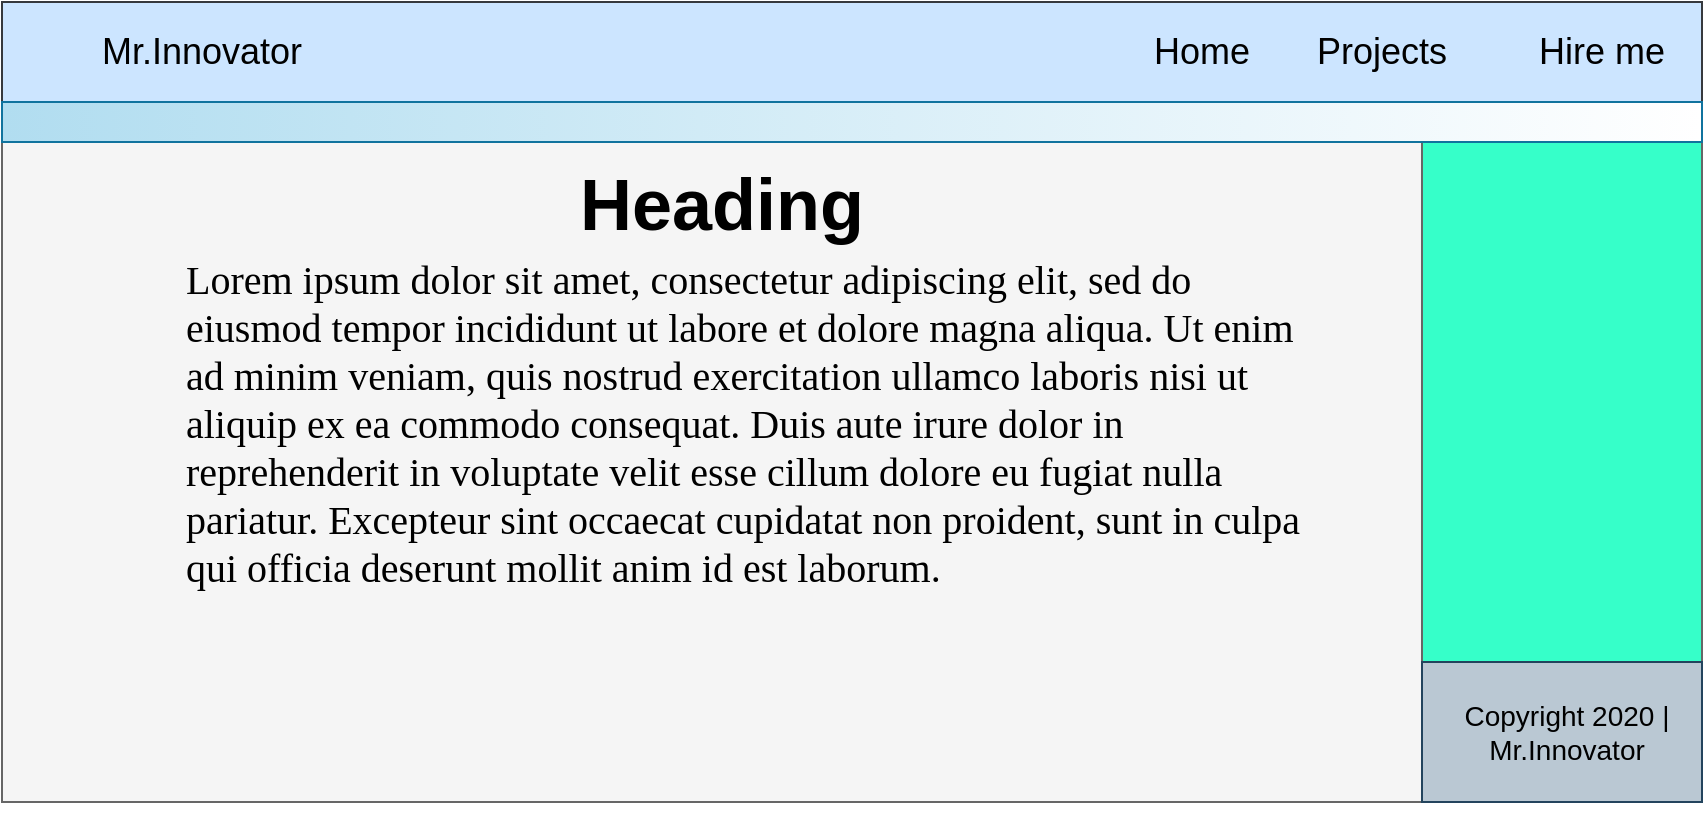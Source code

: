 <mxfile version="13.1.8" type="github">
  <diagram id="fKtI3ZOoqlu6uD2B1H8K" name="Page-1">
    <mxGraphModel dx="868" dy="513" grid="1" gridSize="10" guides="1" tooltips="1" connect="1" arrows="1" fold="1" page="1" pageScale="1" pageWidth="850" pageHeight="1100" math="0" shadow="0">
      <root>
        <mxCell id="0" />
        <mxCell id="1" parent="0" />
        <mxCell id="09XlVpOGwkbKxfRZ4PW_-1" value="" style="rounded=0;whiteSpace=wrap;html=1;fillColor=#f5f5f5;strokeColor=#666666;fontColor=#333333;" parent="1" vertex="1">
          <mxGeometry x="20" y="20" width="850" height="400" as="geometry" />
        </mxCell>
        <mxCell id="09XlVpOGwkbKxfRZ4PW_-2" value="" style="rounded=0;whiteSpace=wrap;html=1;fillColor=#cce5ff;strokeColor=#36393d;" parent="1" vertex="1">
          <mxGeometry x="20" y="20" width="850" height="50" as="geometry" />
        </mxCell>
        <mxCell id="09XlVpOGwkbKxfRZ4PW_-3" value="" style="rounded=0;whiteSpace=wrap;html=1;fillColor=#36FFC9;strokeColor=#666666;fontColor=#333333;" parent="1" vertex="1">
          <mxGeometry x="730" y="70" width="140" height="350" as="geometry" />
        </mxCell>
        <mxCell id="09XlVpOGwkbKxfRZ4PW_-4" value="Mr.Innovator" style="text;html=1;strokeColor=none;fillColor=none;align=center;verticalAlign=middle;whiteSpace=wrap;rounded=0;fontSize=18;" parent="1" vertex="1">
          <mxGeometry x="60" y="35" width="120" height="20" as="geometry" />
        </mxCell>
        <mxCell id="09XlVpOGwkbKxfRZ4PW_-5" value="Home" style="text;html=1;strokeColor=none;fillColor=none;align=center;verticalAlign=middle;whiteSpace=wrap;rounded=0;fontSize=18;" parent="1" vertex="1">
          <mxGeometry x="600" y="35" width="40" height="20" as="geometry" />
        </mxCell>
        <mxCell id="09XlVpOGwkbKxfRZ4PW_-6" value="Projects" style="text;html=1;strokeColor=none;fillColor=none;align=center;verticalAlign=middle;whiteSpace=wrap;rounded=0;fontSize=18;" parent="1" vertex="1">
          <mxGeometry x="680" y="35" width="60" height="20" as="geometry" />
        </mxCell>
        <mxCell id="09XlVpOGwkbKxfRZ4PW_-7" value="Hire me" style="text;html=1;strokeColor=none;fillColor=none;align=center;verticalAlign=middle;whiteSpace=wrap;rounded=0;fontSize=18;" parent="1" vertex="1">
          <mxGeometry x="780" y="35" width="80" height="20" as="geometry" />
        </mxCell>
        <mxCell id="09XlVpOGwkbKxfRZ4PW_-20" value="" style="rounded=0;whiteSpace=wrap;html=1;fontSize=18;fillColor=#b1ddf0;strokeColor=#10739e;gradientColor=#ffffff;gradientDirection=east;strokeWidth=1;" parent="1" vertex="1">
          <mxGeometry x="20" y="70" width="850" height="20" as="geometry" />
        </mxCell>
        <mxCell id="09XlVpOGwkbKxfRZ4PW_-21" value="&lt;h1 style=&quot;text-align: justify&quot;&gt;Heading&lt;/h1&gt;" style="text;html=1;strokeColor=none;fillColor=none;spacing=5;spacingTop=-20;whiteSpace=wrap;overflow=hidden;rounded=0;fontSize=18;align=center;verticalAlign=middle;" parent="1" vertex="1">
          <mxGeometry x="100" y="90" width="560" height="60" as="geometry" />
        </mxCell>
        <mxCell id="09XlVpOGwkbKxfRZ4PW_-23" value="&lt;span style=&quot;font-family: &amp;quot;Mercury SSm A&amp;quot;, &amp;quot;Mercury SSm B&amp;quot;, Georgia, Times, &amp;quot;Times New Roman&amp;quot;, &amp;quot;Microsoft YaHei New&amp;quot;, &amp;quot;Microsoft Yahei&amp;quot;, 微软雅黑, 宋体, SimSun, STXihei, 华文细黑, serif; font-size: 20px; font-style: normal; font-variant-ligatures: normal; font-variant-caps: normal; font-weight: 400; letter-spacing: normal; orphans: 2; text-align: start; text-indent: 0px; text-transform: none; widows: 2; word-spacing: 0px; -webkit-text-stroke-width: 0px; text-decoration-style: initial; text-decoration-color: initial; float: none; display: inline !important;&quot;&gt;Lorem ipsum dolor sit amet, consectetur adipiscing elit, sed do eiusmod tempor incididunt ut labore et dolore magna aliqua. Ut enim ad minim veniam, quis nostrud exercitation ullamco laboris nisi ut aliquip ex ea commodo consequat. Duis aute irure dolor in reprehenderit in voluptate velit esse cillum dolore eu fugiat nulla pariatur. Excepteur sint occaecat cupidatat non proident, sunt in culpa qui officia deserunt mollit anim id est laborum.&lt;/span&gt;" style="text;html=1;strokeColor=none;fillColor=none;align=left;verticalAlign=top;whiteSpace=wrap;rounded=0;fontSize=20;labelBackgroundColor=none;fontColor=#000000;" parent="1" vertex="1">
          <mxGeometry x="110" y="140" width="570" height="200" as="geometry" />
        </mxCell>
        <mxCell id="09XlVpOGwkbKxfRZ4PW_-24" value="" style="rounded=0;whiteSpace=wrap;html=1;labelBackgroundColor=none;fontSize=20;fillColor=#bac8d3;strokeColor=#23445d;" parent="1" vertex="1">
          <mxGeometry x="730" y="350" width="140" height="70" as="geometry" />
        </mxCell>
        <mxCell id="09XlVpOGwkbKxfRZ4PW_-25" value="Copyright 2020 | Mr.Innovator" style="text;html=1;strokeColor=none;fillColor=none;align=center;verticalAlign=middle;whiteSpace=wrap;rounded=0;labelBackgroundColor=none;fontSize=14;fontColor=#000000;" parent="1" vertex="1">
          <mxGeometry x="735" y="332.5" width="135" height="105" as="geometry" />
        </mxCell>
        <mxCell id="09XlVpOGwkbKxfRZ4PW_-27" value="" style="shape=image;html=1;verticalAlign=top;verticalLabelPosition=bottom;labelBackgroundColor=#ffffff;imageAspect=0;aspect=fixed;image=https://cdn3.iconfinder.com/data/icons/peelicons-vol-1/50/Facebook-128.png;fillColor=#FAC6C6;fontSize=14;fontColor=#000000;" parent="1" vertex="1">
          <mxGeometry x="560" y="70" width="20" height="20" as="geometry" />
        </mxCell>
        <mxCell id="09XlVpOGwkbKxfRZ4PW_-29" value="" style="shape=image;html=1;verticalAlign=top;verticalLabelPosition=bottom;labelBackgroundColor=#ffffff;imageAspect=0;aspect=fixed;image=https://cdn3.iconfinder.com/data/icons/a-s-social-set/256/github-128.png;fillColor=#FAC6C6;fontSize=14;fontColor=#000000;" parent="1" vertex="1">
          <mxGeometry x="620" y="67.5" width="25" height="25" as="geometry" />
        </mxCell>
        <mxCell id="09XlVpOGwkbKxfRZ4PW_-30" value="" style="shape=image;html=1;verticalAlign=top;verticalLabelPosition=bottom;labelBackgroundColor=#ffffff;imageAspect=0;aspect=fixed;image=https://cdn3.iconfinder.com/data/icons/peelicons-vol-1/50/LinkedIn-128.png;fillColor=#FAC6C6;fontSize=14;fontColor=#000000;" parent="1" vertex="1">
          <mxGeometry x="690" y="70" width="20" height="20" as="geometry" />
        </mxCell>
        <mxCell id="09XlVpOGwkbKxfRZ4PW_-31" value="" style="shape=image;html=1;verticalAlign=top;verticalLabelPosition=bottom;labelBackgroundColor=#ffffff;imageAspect=0;aspect=fixed;image=https://cdn4.iconfinder.com/data/icons/logos-brands-5/24/gmail-128.png;fillColor=#FAC6C6;fontSize=14;fontColor=#000000;" parent="1" vertex="1">
          <mxGeometry x="757.5" y="68.75" width="22.5" height="22.5" as="geometry" />
        </mxCell>
        <mxCell id="09XlVpOGwkbKxfRZ4PW_-32" value="" style="shape=image;html=1;verticalAlign=top;verticalLabelPosition=bottom;labelBackgroundColor=#ffffff;imageAspect=0;aspect=fixed;image=https://cdn4.iconfinder.com/data/icons/picons-social/57/38-instagram-2-128.png;fillColor=#FAC6C6;fontSize=14;fontColor=#000000;" parent="1" vertex="1">
          <mxGeometry x="820" y="70" width="20" height="20" as="geometry" />
        </mxCell>
      </root>
    </mxGraphModel>
  </diagram>
</mxfile>
